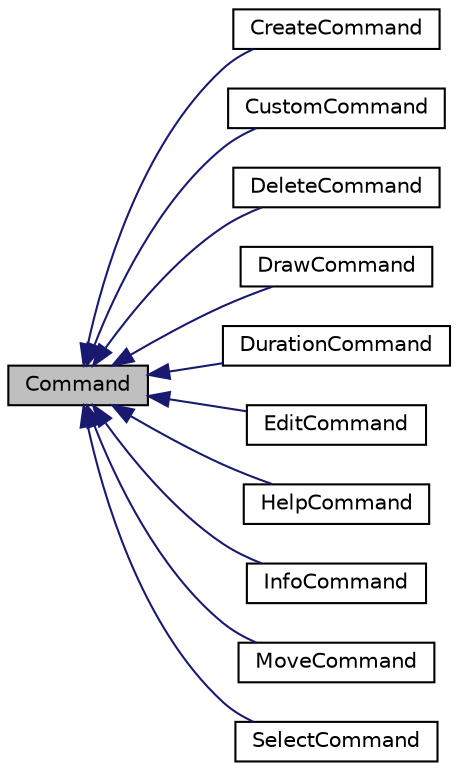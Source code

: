 digraph "Command"
{
 // LATEX_PDF_SIZE
  edge [fontname="Helvetica",fontsize="10",labelfontname="Helvetica",labelfontsize="10"];
  node [fontname="Helvetica",fontsize="10",shape=record];
  rankdir="LR";
  Node1 [label="Command",height=0.2,width=0.4,color="black", fillcolor="grey75", style="filled", fontcolor="black",tooltip=" "];
  Node1 -> Node2 [dir="back",color="midnightblue",fontsize="10",style="solid",fontname="Helvetica"];
  Node2 [label="CreateCommand",height=0.2,width=0.4,color="black", fillcolor="white", style="filled",URL="$class_create_command.html",tooltip=" "];
  Node1 -> Node3 [dir="back",color="midnightblue",fontsize="10",style="solid",fontname="Helvetica"];
  Node3 [label="CustomCommand",height=0.2,width=0.4,color="black", fillcolor="white", style="filled",URL="$class_custom_command.html",tooltip=" "];
  Node1 -> Node4 [dir="back",color="midnightblue",fontsize="10",style="solid",fontname="Helvetica"];
  Node4 [label="DeleteCommand",height=0.2,width=0.4,color="black", fillcolor="white", style="filled",URL="$class_delete_command.html",tooltip=" "];
  Node1 -> Node5 [dir="back",color="midnightblue",fontsize="10",style="solid",fontname="Helvetica"];
  Node5 [label="DrawCommand",height=0.2,width=0.4,color="black", fillcolor="white", style="filled",URL="$class_draw_command.html",tooltip=" "];
  Node1 -> Node6 [dir="back",color="midnightblue",fontsize="10",style="solid",fontname="Helvetica"];
  Node6 [label="DurationCommand",height=0.2,width=0.4,color="black", fillcolor="white", style="filled",URL="$class_duration_command.html",tooltip=" "];
  Node1 -> Node7 [dir="back",color="midnightblue",fontsize="10",style="solid",fontname="Helvetica"];
  Node7 [label="EditCommand",height=0.2,width=0.4,color="black", fillcolor="white", style="filled",URL="$class_edit_command.html",tooltip=" "];
  Node1 -> Node8 [dir="back",color="midnightblue",fontsize="10",style="solid",fontname="Helvetica"];
  Node8 [label="HelpCommand",height=0.2,width=0.4,color="black", fillcolor="white", style="filled",URL="$class_help_command.html",tooltip=" "];
  Node1 -> Node9 [dir="back",color="midnightblue",fontsize="10",style="solid",fontname="Helvetica"];
  Node9 [label="InfoCommand",height=0.2,width=0.4,color="black", fillcolor="white", style="filled",URL="$class_info_command.html",tooltip=" "];
  Node1 -> Node10 [dir="back",color="midnightblue",fontsize="10",style="solid",fontname="Helvetica"];
  Node10 [label="MoveCommand",height=0.2,width=0.4,color="black", fillcolor="white", style="filled",URL="$class_move_command.html",tooltip=" "];
  Node1 -> Node11 [dir="back",color="midnightblue",fontsize="10",style="solid",fontname="Helvetica"];
  Node11 [label="SelectCommand",height=0.2,width=0.4,color="black", fillcolor="white", style="filled",URL="$class_select_command.html",tooltip=" "];
}

